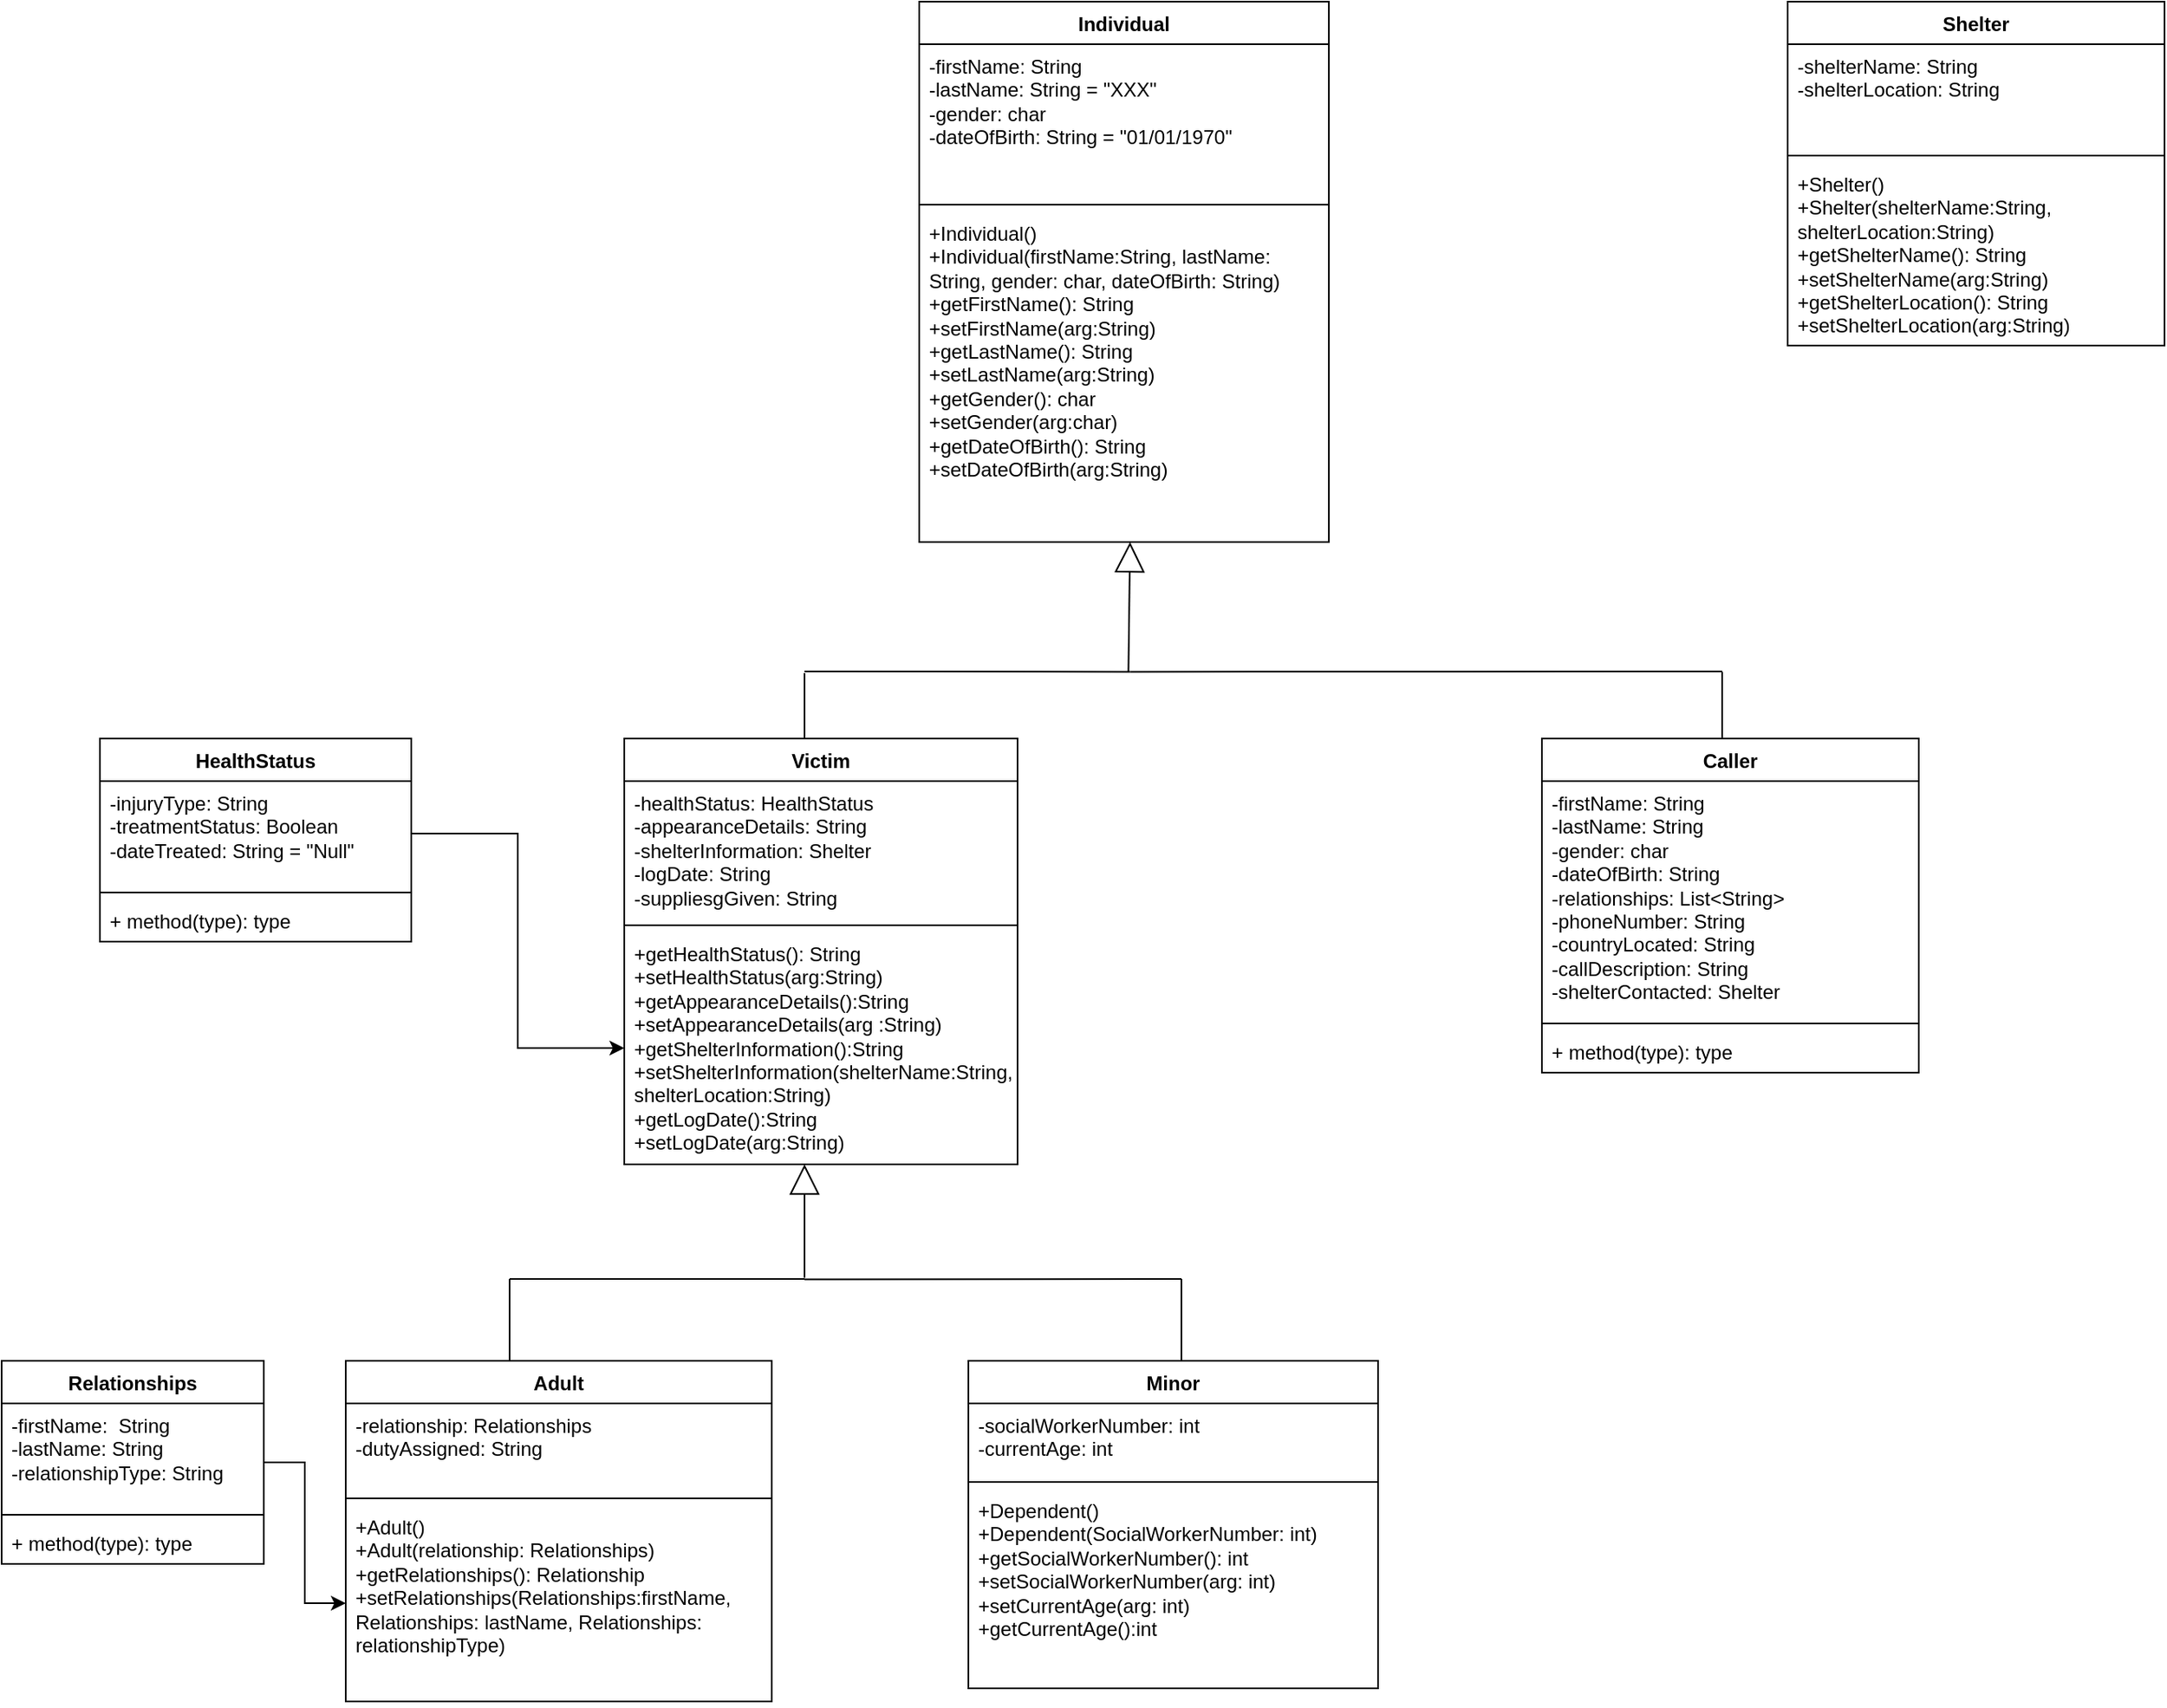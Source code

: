 <mxfile version="26.0.10">
  <diagram name="Page-1" id="YPhmOX8O00CS94H2Lmc_">
    <mxGraphModel dx="2122" dy="789" grid="1" gridSize="10" guides="1" tooltips="1" connect="1" arrows="1" fold="1" page="1" pageScale="1" pageWidth="850" pageHeight="1100" math="0" shadow="0">
      <root>
        <mxCell id="0" />
        <mxCell id="1" parent="0" />
        <mxCell id="1huHqwnnpRJP6SBaqkgi-1" value="Individual" style="swimlane;fontStyle=1;align=center;verticalAlign=top;childLayout=stackLayout;horizontal=1;startSize=26;horizontalStack=0;resizeParent=1;resizeParentMax=0;resizeLast=0;collapsible=1;marginBottom=0;whiteSpace=wrap;html=1;" vertex="1" parent="1">
          <mxGeometry x="280" y="130" width="250" height="330" as="geometry" />
        </mxCell>
        <mxCell id="1huHqwnnpRJP6SBaqkgi-2" value="-firstName: String&lt;div&gt;-lastName: String = &quot;XXX&quot;&lt;/div&gt;&lt;div&gt;-gender: char&lt;/div&gt;&lt;div&gt;-dateOfBirth: String = &quot;01/01/1970&quot;&lt;/div&gt;" style="text;strokeColor=none;fillColor=none;align=left;verticalAlign=top;spacingLeft=4;spacingRight=4;overflow=hidden;rotatable=0;points=[[0,0.5],[1,0.5]];portConstraint=eastwest;whiteSpace=wrap;html=1;" vertex="1" parent="1huHqwnnpRJP6SBaqkgi-1">
          <mxGeometry y="26" width="250" height="94" as="geometry" />
        </mxCell>
        <mxCell id="1huHqwnnpRJP6SBaqkgi-3" value="" style="line;strokeWidth=1;fillColor=none;align=left;verticalAlign=middle;spacingTop=-1;spacingLeft=3;spacingRight=3;rotatable=0;labelPosition=right;points=[];portConstraint=eastwest;strokeColor=inherit;" vertex="1" parent="1huHqwnnpRJP6SBaqkgi-1">
          <mxGeometry y="120" width="250" height="8" as="geometry" />
        </mxCell>
        <mxCell id="1huHqwnnpRJP6SBaqkgi-4" value="&lt;div&gt;+Individual()&lt;/div&gt;&lt;div&gt;+Individual(firstName:String, lastName: String, gender: char, dateOfBirth: String)&lt;/div&gt;+getFirstName(): String&lt;div&gt;+setFirstName(arg:String)&lt;/div&gt;&lt;div&gt;+getLastName(): String&lt;div&gt;+setLastName(arg:String)&lt;/div&gt;&lt;div&gt;+getGender(): char&lt;div&gt;+setGender(arg:char)&lt;/div&gt;&lt;div&gt;+getDateOfBirth(): String&lt;div&gt;+setDateOfBirth(arg:String)&lt;/div&gt;&lt;/div&gt;&lt;/div&gt;&lt;/div&gt;" style="text;strokeColor=none;fillColor=none;align=left;verticalAlign=top;spacingLeft=4;spacingRight=4;overflow=hidden;rotatable=0;points=[[0,0.5],[1,0.5]];portConstraint=eastwest;whiteSpace=wrap;html=1;" vertex="1" parent="1huHqwnnpRJP6SBaqkgi-1">
          <mxGeometry y="128" width="250" height="202" as="geometry" />
        </mxCell>
        <mxCell id="1huHqwnnpRJP6SBaqkgi-5" value="Adult" style="swimlane;fontStyle=1;align=center;verticalAlign=top;childLayout=stackLayout;horizontal=1;startSize=26;horizontalStack=0;resizeParent=1;resizeParentMax=0;resizeLast=0;collapsible=1;marginBottom=0;whiteSpace=wrap;html=1;" vertex="1" parent="1">
          <mxGeometry x="-70" y="960" width="260" height="208" as="geometry" />
        </mxCell>
        <mxCell id="1huHqwnnpRJP6SBaqkgi-6" value="-relationship: Relationships&lt;div&gt;-dutyAssigned: String&lt;/div&gt;&lt;div&gt;&lt;br&gt;&lt;/div&gt;" style="text;strokeColor=none;fillColor=none;align=left;verticalAlign=top;spacingLeft=4;spacingRight=4;overflow=hidden;rotatable=0;points=[[0,0.5],[1,0.5]];portConstraint=eastwest;whiteSpace=wrap;html=1;" vertex="1" parent="1huHqwnnpRJP6SBaqkgi-5">
          <mxGeometry y="26" width="260" height="54" as="geometry" />
        </mxCell>
        <mxCell id="1huHqwnnpRJP6SBaqkgi-7" value="" style="line;strokeWidth=1;fillColor=none;align=left;verticalAlign=middle;spacingTop=-1;spacingLeft=3;spacingRight=3;rotatable=0;labelPosition=right;points=[];portConstraint=eastwest;strokeColor=inherit;" vertex="1" parent="1huHqwnnpRJP6SBaqkgi-5">
          <mxGeometry y="80" width="260" height="8" as="geometry" />
        </mxCell>
        <mxCell id="1huHqwnnpRJP6SBaqkgi-8" value="+Adult()&lt;div&gt;+Adult(relationship: Relationships&lt;span style=&quot;background-color: transparent; color: light-dark(rgb(0, 0, 0), rgb(255, 255, 255));&quot;&gt;)&lt;/span&gt;&lt;/div&gt;&lt;div&gt;+getRelationships(): Relationship&lt;div&gt;+setRelationships(&lt;span style=&quot;background-color: transparent; color: light-dark(rgb(0, 0, 0), rgb(255, 255, 255));&quot;&gt;Relationships:firstName, Relationships: lastName, Relationships: relationshipType&lt;/span&gt;&lt;span style=&quot;background-color: transparent; color: light-dark(rgb(0, 0, 0), rgb(255, 255, 255));&quot;&gt;)&lt;/span&gt;&lt;/div&gt;&lt;/div&gt;" style="text;strokeColor=none;fillColor=none;align=left;verticalAlign=top;spacingLeft=4;spacingRight=4;overflow=hidden;rotatable=0;points=[[0,0.5],[1,0.5]];portConstraint=eastwest;whiteSpace=wrap;html=1;" vertex="1" parent="1huHqwnnpRJP6SBaqkgi-5">
          <mxGeometry y="88" width="260" height="120" as="geometry" />
        </mxCell>
        <mxCell id="1huHqwnnpRJP6SBaqkgi-9" value="Minor" style="swimlane;fontStyle=1;align=center;verticalAlign=top;childLayout=stackLayout;horizontal=1;startSize=26;horizontalStack=0;resizeParent=1;resizeParentMax=0;resizeLast=0;collapsible=1;marginBottom=0;whiteSpace=wrap;html=1;" vertex="1" parent="1">
          <mxGeometry x="310" y="960" width="250" height="200" as="geometry" />
        </mxCell>
        <mxCell id="1huHqwnnpRJP6SBaqkgi-10" value="-socialWorkerNumber: int&lt;div&gt;-currentAge: int&lt;/div&gt;" style="text;strokeColor=none;fillColor=none;align=left;verticalAlign=top;spacingLeft=4;spacingRight=4;overflow=hidden;rotatable=0;points=[[0,0.5],[1,0.5]];portConstraint=eastwest;whiteSpace=wrap;html=1;" vertex="1" parent="1huHqwnnpRJP6SBaqkgi-9">
          <mxGeometry y="26" width="250" height="44" as="geometry" />
        </mxCell>
        <mxCell id="1huHqwnnpRJP6SBaqkgi-11" value="" style="line;strokeWidth=1;fillColor=none;align=left;verticalAlign=middle;spacingTop=-1;spacingLeft=3;spacingRight=3;rotatable=0;labelPosition=right;points=[];portConstraint=eastwest;strokeColor=inherit;" vertex="1" parent="1huHqwnnpRJP6SBaqkgi-9">
          <mxGeometry y="70" width="250" height="8" as="geometry" />
        </mxCell>
        <mxCell id="1huHqwnnpRJP6SBaqkgi-12" value="&lt;div&gt;+Dependent()&lt;/div&gt;&lt;div&gt;+Dependent(SocialWorkerNumber: int)&lt;/div&gt;+getSocialWorkerNumber(): int&lt;div&gt;+setSocialWorkerNumber(arg: int)&lt;/div&gt;&lt;div&gt;+setCurrentAge(arg: int)&lt;/div&gt;&lt;div&gt;+getCurrentAge():int&lt;/div&gt;" style="text;strokeColor=none;fillColor=none;align=left;verticalAlign=top;spacingLeft=4;spacingRight=4;overflow=hidden;rotatable=0;points=[[0,0.5],[1,0.5]];portConstraint=eastwest;whiteSpace=wrap;html=1;" vertex="1" parent="1huHqwnnpRJP6SBaqkgi-9">
          <mxGeometry y="78" width="250" height="122" as="geometry" />
        </mxCell>
        <mxCell id="1huHqwnnpRJP6SBaqkgi-13" value="Caller" style="swimlane;fontStyle=1;align=center;verticalAlign=top;childLayout=stackLayout;horizontal=1;startSize=26;horizontalStack=0;resizeParent=1;resizeParentMax=0;resizeLast=0;collapsible=1;marginBottom=0;whiteSpace=wrap;html=1;" vertex="1" parent="1">
          <mxGeometry x="660" y="580" width="230" height="204" as="geometry" />
        </mxCell>
        <mxCell id="1huHqwnnpRJP6SBaqkgi-14" value="&lt;div&gt;-firstName: String&lt;div&gt;-lastName: String&lt;/div&gt;&lt;div&gt;-gender: char&lt;/div&gt;&lt;div&gt;-dateOfBirth: String&lt;/div&gt;&lt;div&gt;-relationships: List&amp;lt;String&amp;gt;&lt;/div&gt;&lt;div&gt;-phoneNumber: String&lt;/div&gt;&lt;div&gt;-countryLocated: String&lt;/div&gt;&lt;div&gt;-callDescription: String&lt;/div&gt;&lt;/div&gt;&lt;div&gt;-shelterContacted: Shelter&lt;/div&gt;" style="text;strokeColor=none;fillColor=none;align=left;verticalAlign=top;spacingLeft=4;spacingRight=4;overflow=hidden;rotatable=0;points=[[0,0.5],[1,0.5]];portConstraint=eastwest;whiteSpace=wrap;html=1;" vertex="1" parent="1huHqwnnpRJP6SBaqkgi-13">
          <mxGeometry y="26" width="230" height="144" as="geometry" />
        </mxCell>
        <mxCell id="1huHqwnnpRJP6SBaqkgi-15" value="" style="line;strokeWidth=1;fillColor=none;align=left;verticalAlign=middle;spacingTop=-1;spacingLeft=3;spacingRight=3;rotatable=0;labelPosition=right;points=[];portConstraint=eastwest;strokeColor=inherit;" vertex="1" parent="1huHqwnnpRJP6SBaqkgi-13">
          <mxGeometry y="170" width="230" height="8" as="geometry" />
        </mxCell>
        <mxCell id="1huHqwnnpRJP6SBaqkgi-16" value="+ method(type): type" style="text;strokeColor=none;fillColor=none;align=left;verticalAlign=top;spacingLeft=4;spacingRight=4;overflow=hidden;rotatable=0;points=[[0,0.5],[1,0.5]];portConstraint=eastwest;whiteSpace=wrap;html=1;" vertex="1" parent="1huHqwnnpRJP6SBaqkgi-13">
          <mxGeometry y="178" width="230" height="26" as="geometry" />
        </mxCell>
        <mxCell id="1huHqwnnpRJP6SBaqkgi-17" value="Victim" style="swimlane;fontStyle=1;align=center;verticalAlign=top;childLayout=stackLayout;horizontal=1;startSize=26;horizontalStack=0;resizeParent=1;resizeParentMax=0;resizeLast=0;collapsible=1;marginBottom=0;whiteSpace=wrap;html=1;" vertex="1" parent="1">
          <mxGeometry x="100" y="580" width="240" height="260" as="geometry" />
        </mxCell>
        <mxCell id="1huHqwnnpRJP6SBaqkgi-18" value="&lt;div&gt;-healthStatus: HealthStatus&lt;/div&gt;&lt;div&gt;-appearanceDetails: String&lt;/div&gt;&lt;div&gt;-shelterInformation: Shelter&lt;/div&gt;&lt;div&gt;-logDate: String&lt;/div&gt;&lt;div&gt;-suppliesgGiven: String&lt;/div&gt;" style="text;strokeColor=none;fillColor=none;align=left;verticalAlign=top;spacingLeft=4;spacingRight=4;overflow=hidden;rotatable=0;points=[[0,0.5],[1,0.5]];portConstraint=eastwest;whiteSpace=wrap;html=1;" vertex="1" parent="1huHqwnnpRJP6SBaqkgi-17">
          <mxGeometry y="26" width="240" height="84" as="geometry" />
        </mxCell>
        <mxCell id="1huHqwnnpRJP6SBaqkgi-19" value="" style="line;strokeWidth=1;fillColor=none;align=left;verticalAlign=middle;spacingTop=-1;spacingLeft=3;spacingRight=3;rotatable=0;labelPosition=right;points=[];portConstraint=eastwest;strokeColor=inherit;" vertex="1" parent="1huHqwnnpRJP6SBaqkgi-17">
          <mxGeometry y="110" width="240" height="8" as="geometry" />
        </mxCell>
        <mxCell id="1huHqwnnpRJP6SBaqkgi-20" value="+getHealthStatus(): String&lt;div&gt;+setHealthStatus(arg:String)&lt;/div&gt;&lt;div&gt;+getAppearanceDetails():String&lt;/div&gt;&lt;div&gt;+setAppearanceDetails(arg&amp;nbsp;&lt;span style=&quot;background-color: transparent; color: light-dark(rgb(0, 0, 0), rgb(255, 255, 255));&quot;&gt;:String&lt;/span&gt;&lt;span style=&quot;background-color: transparent; color: light-dark(rgb(0, 0, 0), rgb(255, 255, 255));&quot;&gt;)&lt;/span&gt;&lt;/div&gt;&lt;div&gt;+getShelterInformation():String&lt;/div&gt;&lt;div&gt;+setShelterInformation(shelterName:String, shelterLocation:String)&lt;/div&gt;&lt;div&gt;+getLogDate():String&lt;/div&gt;&lt;div&gt;+setLogDate(arg:String)&lt;/div&gt;&lt;div&gt;&lt;br&gt;&lt;/div&gt;" style="text;strokeColor=none;fillColor=none;align=left;verticalAlign=top;spacingLeft=4;spacingRight=4;overflow=hidden;rotatable=0;points=[[0,0.5],[1,0.5]];portConstraint=eastwest;whiteSpace=wrap;html=1;" vertex="1" parent="1huHqwnnpRJP6SBaqkgi-17">
          <mxGeometry y="118" width="240" height="142" as="geometry" />
        </mxCell>
        <mxCell id="1huHqwnnpRJP6SBaqkgi-37" style="edgeStyle=orthogonalEdgeStyle;rounded=0;orthogonalLoop=1;jettySize=auto;html=1;exitX=1;exitY=0.5;exitDx=0;exitDy=0;entryX=0;entryY=0.5;entryDx=0;entryDy=0;" edge="1" parent="1" source="1huHqwnnpRJP6SBaqkgi-21" target="1huHqwnnpRJP6SBaqkgi-8">
          <mxGeometry relative="1" as="geometry" />
        </mxCell>
        <mxCell id="1huHqwnnpRJP6SBaqkgi-21" value="Relationships" style="swimlane;fontStyle=1;align=center;verticalAlign=top;childLayout=stackLayout;horizontal=1;startSize=26;horizontalStack=0;resizeParent=1;resizeParentMax=0;resizeLast=0;collapsible=1;marginBottom=0;whiteSpace=wrap;html=1;" vertex="1" parent="1">
          <mxGeometry x="-280" y="960" width="160" height="124" as="geometry" />
        </mxCell>
        <mxCell id="1huHqwnnpRJP6SBaqkgi-22" value="-firstName:&amp;nbsp; String&lt;div&gt;-lastName: String&lt;/div&gt;&lt;div&gt;-relationshipType: String&lt;/div&gt;" style="text;strokeColor=none;fillColor=none;align=left;verticalAlign=top;spacingLeft=4;spacingRight=4;overflow=hidden;rotatable=0;points=[[0,0.5],[1,0.5]];portConstraint=eastwest;whiteSpace=wrap;html=1;" vertex="1" parent="1huHqwnnpRJP6SBaqkgi-21">
          <mxGeometry y="26" width="160" height="64" as="geometry" />
        </mxCell>
        <mxCell id="1huHqwnnpRJP6SBaqkgi-23" value="" style="line;strokeWidth=1;fillColor=none;align=left;verticalAlign=middle;spacingTop=-1;spacingLeft=3;spacingRight=3;rotatable=0;labelPosition=right;points=[];portConstraint=eastwest;strokeColor=inherit;" vertex="1" parent="1huHqwnnpRJP6SBaqkgi-21">
          <mxGeometry y="90" width="160" height="8" as="geometry" />
        </mxCell>
        <mxCell id="1huHqwnnpRJP6SBaqkgi-24" value="+ method(type): type" style="text;strokeColor=none;fillColor=none;align=left;verticalAlign=top;spacingLeft=4;spacingRight=4;overflow=hidden;rotatable=0;points=[[0,0.5],[1,0.5]];portConstraint=eastwest;whiteSpace=wrap;html=1;" vertex="1" parent="1huHqwnnpRJP6SBaqkgi-21">
          <mxGeometry y="98" width="160" height="26" as="geometry" />
        </mxCell>
        <mxCell id="1huHqwnnpRJP6SBaqkgi-26" value="" style="endArrow=block;endSize=16;endFill=0;html=1;rounded=0;" edge="1" parent="1">
          <mxGeometry width="160" relative="1" as="geometry">
            <mxPoint x="407.67" y="539.23" as="sourcePoint" />
            <mxPoint x="408.67" y="460" as="targetPoint" />
          </mxGeometry>
        </mxCell>
        <mxCell id="1huHqwnnpRJP6SBaqkgi-27" value="" style="endArrow=none;html=1;rounded=0;" edge="1" parent="1">
          <mxGeometry width="50" height="50" relative="1" as="geometry">
            <mxPoint x="408.67" y="539.23" as="sourcePoint" />
            <mxPoint x="210" y="539" as="targetPoint" />
          </mxGeometry>
        </mxCell>
        <mxCell id="1huHqwnnpRJP6SBaqkgi-28" value="" style="endArrow=none;html=1;rounded=0;" edge="1" parent="1">
          <mxGeometry width="50" height="50" relative="1" as="geometry">
            <mxPoint x="770" y="539" as="sourcePoint" />
            <mxPoint x="408.67" y="539.23" as="targetPoint" />
          </mxGeometry>
        </mxCell>
        <mxCell id="1huHqwnnpRJP6SBaqkgi-29" value="" style="endArrow=none;html=1;rounded=0;exitX=0.5;exitY=0;exitDx=0;exitDy=0;" edge="1" parent="1">
          <mxGeometry width="50" height="50" relative="1" as="geometry">
            <mxPoint x="210.0" y="579.77" as="sourcePoint" />
            <mxPoint x="210.0" y="540" as="targetPoint" />
          </mxGeometry>
        </mxCell>
        <mxCell id="1huHqwnnpRJP6SBaqkgi-30" value="" style="endArrow=none;html=1;rounded=0;" edge="1" parent="1">
          <mxGeometry width="50" height="50" relative="1" as="geometry">
            <mxPoint x="770.0" y="580" as="sourcePoint" />
            <mxPoint x="770.0" y="539.23" as="targetPoint" />
          </mxGeometry>
        </mxCell>
        <mxCell id="1huHqwnnpRJP6SBaqkgi-32" value="" style="endArrow=block;endSize=16;endFill=0;html=1;rounded=0;" edge="1" parent="1">
          <mxGeometry width="160" relative="1" as="geometry">
            <mxPoint x="210.0" y="909.23" as="sourcePoint" />
            <mxPoint x="210" y="840" as="targetPoint" />
          </mxGeometry>
        </mxCell>
        <mxCell id="1huHqwnnpRJP6SBaqkgi-33" value="" style="endArrow=none;html=1;rounded=0;" edge="1" parent="1">
          <mxGeometry width="50" height="50" relative="1" as="geometry">
            <mxPoint x="440" y="910" as="sourcePoint" />
            <mxPoint x="210.0" y="910.23" as="targetPoint" />
          </mxGeometry>
        </mxCell>
        <mxCell id="1huHqwnnpRJP6SBaqkgi-34" value="" style="endArrow=none;html=1;rounded=0;" edge="1" parent="1">
          <mxGeometry width="50" height="50" relative="1" as="geometry">
            <mxPoint x="210" y="910" as="sourcePoint" />
            <mxPoint x="30" y="910" as="targetPoint" />
          </mxGeometry>
        </mxCell>
        <mxCell id="1huHqwnnpRJP6SBaqkgi-35" value="" style="endArrow=none;html=1;rounded=0;exitX=0.5;exitY=0;exitDx=0;exitDy=0;" edge="1" parent="1">
          <mxGeometry width="50" height="50" relative="1" as="geometry">
            <mxPoint x="30.0" y="960" as="sourcePoint" />
            <mxPoint x="30" y="910" as="targetPoint" />
          </mxGeometry>
        </mxCell>
        <mxCell id="1huHqwnnpRJP6SBaqkgi-36" value="" style="endArrow=none;html=1;rounded=0;exitX=0.5;exitY=0;exitDx=0;exitDy=0;" edge="1" parent="1">
          <mxGeometry width="50" height="50" relative="1" as="geometry">
            <mxPoint x="440.0" y="960" as="sourcePoint" />
            <mxPoint x="440" y="910" as="targetPoint" />
          </mxGeometry>
        </mxCell>
        <mxCell id="1huHqwnnpRJP6SBaqkgi-39" value="Shelter" style="swimlane;fontStyle=1;align=center;verticalAlign=top;childLayout=stackLayout;horizontal=1;startSize=26;horizontalStack=0;resizeParent=1;resizeParentMax=0;resizeLast=0;collapsible=1;marginBottom=0;whiteSpace=wrap;html=1;" vertex="1" parent="1">
          <mxGeometry x="810" y="130" width="230" height="210" as="geometry" />
        </mxCell>
        <mxCell id="1huHqwnnpRJP6SBaqkgi-40" value="-shelterName: String&lt;div&gt;-shelterLocation&lt;span style=&quot;background-color: transparent; color: light-dark(rgb(0, 0, 0), rgb(255, 255, 255));&quot;&gt;: String&lt;/span&gt;&lt;/div&gt;" style="text;strokeColor=none;fillColor=none;align=left;verticalAlign=top;spacingLeft=4;spacingRight=4;overflow=hidden;rotatable=0;points=[[0,0.5],[1,0.5]];portConstraint=eastwest;whiteSpace=wrap;html=1;" vertex="1" parent="1huHqwnnpRJP6SBaqkgi-39">
          <mxGeometry y="26" width="230" height="64" as="geometry" />
        </mxCell>
        <mxCell id="1huHqwnnpRJP6SBaqkgi-41" value="" style="line;strokeWidth=1;fillColor=none;align=left;verticalAlign=middle;spacingTop=-1;spacingLeft=3;spacingRight=3;rotatable=0;labelPosition=right;points=[];portConstraint=eastwest;strokeColor=inherit;" vertex="1" parent="1huHqwnnpRJP6SBaqkgi-39">
          <mxGeometry y="90" width="230" height="8" as="geometry" />
        </mxCell>
        <mxCell id="1huHqwnnpRJP6SBaqkgi-42" value="&lt;div&gt;+Shelter()&lt;/div&gt;&lt;div&gt;+Shelter(shelterName:String, shelterLocation:String)&lt;/div&gt;+getShelterName(): String&lt;div&gt;+setShelterName(arg:String)&lt;/div&gt;&lt;div&gt;+getShelterLocation(): String&lt;/div&gt;&lt;div&gt;&lt;div&gt;+setShelterLocation(arg:String)&lt;/div&gt;&lt;/div&gt;&lt;div&gt;&lt;br&gt;&lt;/div&gt;" style="text;strokeColor=none;fillColor=none;align=left;verticalAlign=top;spacingLeft=4;spacingRight=4;overflow=hidden;rotatable=0;points=[[0,0.5],[1,0.5]];portConstraint=eastwest;whiteSpace=wrap;html=1;" vertex="1" parent="1huHqwnnpRJP6SBaqkgi-39">
          <mxGeometry y="98" width="230" height="112" as="geometry" />
        </mxCell>
        <mxCell id="1huHqwnnpRJP6SBaqkgi-43" value="HealthStatus" style="swimlane;fontStyle=1;align=center;verticalAlign=top;childLayout=stackLayout;horizontal=1;startSize=26;horizontalStack=0;resizeParent=1;resizeParentMax=0;resizeLast=0;collapsible=1;marginBottom=0;whiteSpace=wrap;html=1;" vertex="1" parent="1">
          <mxGeometry x="-220" y="580" width="190" height="124" as="geometry" />
        </mxCell>
        <mxCell id="1huHqwnnpRJP6SBaqkgi-44" value="-injuryType: String&lt;div&gt;-treatmentStatus: Boolean&lt;/div&gt;&lt;div&gt;-dateTreated: String = &quot;Null&quot;&lt;/div&gt;" style="text;strokeColor=none;fillColor=none;align=left;verticalAlign=top;spacingLeft=4;spacingRight=4;overflow=hidden;rotatable=0;points=[[0,0.5],[1,0.5]];portConstraint=eastwest;whiteSpace=wrap;html=1;" vertex="1" parent="1huHqwnnpRJP6SBaqkgi-43">
          <mxGeometry y="26" width="190" height="64" as="geometry" />
        </mxCell>
        <mxCell id="1huHqwnnpRJP6SBaqkgi-45" value="" style="line;strokeWidth=1;fillColor=none;align=left;verticalAlign=middle;spacingTop=-1;spacingLeft=3;spacingRight=3;rotatable=0;labelPosition=right;points=[];portConstraint=eastwest;strokeColor=inherit;" vertex="1" parent="1huHqwnnpRJP6SBaqkgi-43">
          <mxGeometry y="90" width="190" height="8" as="geometry" />
        </mxCell>
        <mxCell id="1huHqwnnpRJP6SBaqkgi-46" value="+ method(type): type" style="text;strokeColor=none;fillColor=none;align=left;verticalAlign=top;spacingLeft=4;spacingRight=4;overflow=hidden;rotatable=0;points=[[0,0.5],[1,0.5]];portConstraint=eastwest;whiteSpace=wrap;html=1;" vertex="1" parent="1huHqwnnpRJP6SBaqkgi-43">
          <mxGeometry y="98" width="190" height="26" as="geometry" />
        </mxCell>
        <mxCell id="1huHqwnnpRJP6SBaqkgi-47" style="edgeStyle=orthogonalEdgeStyle;rounded=0;orthogonalLoop=1;jettySize=auto;html=1;exitX=1;exitY=0.5;exitDx=0;exitDy=0;entryX=0;entryY=0.5;entryDx=0;entryDy=0;" edge="1" parent="1" source="1huHqwnnpRJP6SBaqkgi-44" target="1huHqwnnpRJP6SBaqkgi-20">
          <mxGeometry relative="1" as="geometry" />
        </mxCell>
      </root>
    </mxGraphModel>
  </diagram>
</mxfile>
